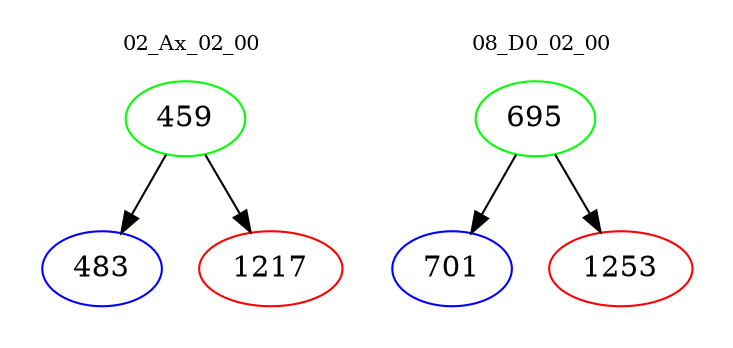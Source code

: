 digraph{
subgraph cluster_0 {
color = white
label = "02_Ax_02_00";
fontsize=10;
T0_459 [label="459", color="green"]
T0_459 -> T0_483 [color="black"]
T0_483 [label="483", color="blue"]
T0_459 -> T0_1217 [color="black"]
T0_1217 [label="1217", color="red"]
}
subgraph cluster_1 {
color = white
label = "08_D0_02_00";
fontsize=10;
T1_695 [label="695", color="green"]
T1_695 -> T1_701 [color="black"]
T1_701 [label="701", color="blue"]
T1_695 -> T1_1253 [color="black"]
T1_1253 [label="1253", color="red"]
}
}
